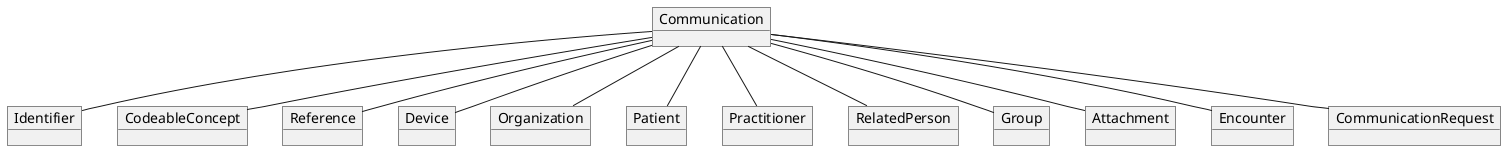 @startuml
object Communication

object Identifier
object CodeableConcept
object Reference
object Device
object Organization
object Patient
object Practitioner
object RelatedPerson
object Group
object Attachment
object Encounter
object CommunicationRequest

Communication -- Identifier
Communication -- CodeableConcept
Communication -- Reference
Communication -- Device
Communication -- Organization
Communication -- Patient
Communication -- Practitioner
Communication -- RelatedPerson
Communication -- Group
Communication -- Attachment
Communication -- Encounter
Communication -- CommunicationRequest
@enduml
